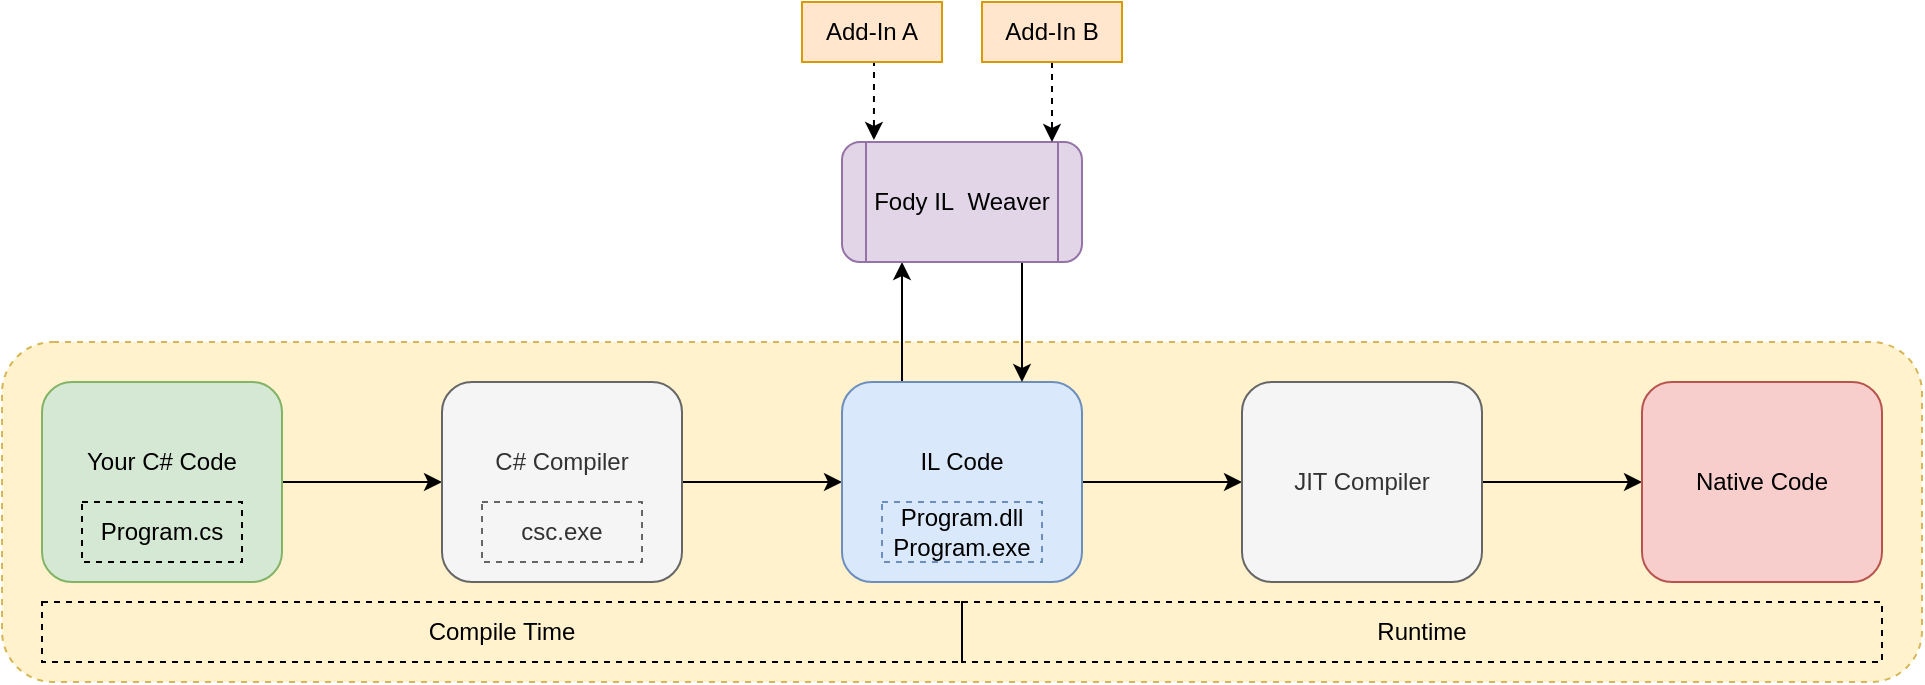 <mxfile version="15.4.0" type="device"><diagram id="m9xhJVjth2OpeGT-nzw4" name="第 1 页"><mxGraphModel dx="1072" dy="832" grid="1" gridSize="10" guides="1" tooltips="1" connect="1" arrows="1" fold="1" page="1" pageScale="1" pageWidth="827" pageHeight="1169" math="0" shadow="0"><root><mxCell id="0"/><mxCell id="1" parent="0"/><mxCell id="Oudoa___Ad2oi2-smFKW-30" value="" style="rounded=1;whiteSpace=wrap;html=1;dashed=1;strokeColor=#d6b656;fillColor=#fff2cc;" vertex="1" parent="1"><mxGeometry x="20" y="240" width="960" height="170" as="geometry"/></mxCell><mxCell id="Oudoa___Ad2oi2-smFKW-29" style="edgeStyle=orthogonalEdgeStyle;rounded=0;orthogonalLoop=1;jettySize=auto;html=1;exitX=1;exitY=0.5;exitDx=0;exitDy=0;entryX=0;entryY=0.5;entryDx=0;entryDy=0;" edge="1" parent="1" source="Oudoa___Ad2oi2-smFKW-1" target="Oudoa___Ad2oi2-smFKW-5"><mxGeometry relative="1" as="geometry"/></mxCell><mxCell id="Oudoa___Ad2oi2-smFKW-1" value="" style="rounded=1;whiteSpace=wrap;html=1;fillColor=#d5e8d4;strokeColor=#82b366;" vertex="1" parent="1"><mxGeometry x="40" y="260" width="120" height="100" as="geometry"/></mxCell><mxCell id="Oudoa___Ad2oi2-smFKW-3" value="Program.cs" style="rounded=0;whiteSpace=wrap;html=1;fillColor=#d5e8d4;strokeColor=#000000;dashed=1;" vertex="1" parent="1"><mxGeometry x="60" y="320" width="80" height="30" as="geometry"/></mxCell><mxCell id="Oudoa___Ad2oi2-smFKW-4" value="Your C# Code" style="rounded=0;whiteSpace=wrap;html=1;dashed=1;strokeColor=none;fillColor=none;" vertex="1" parent="1"><mxGeometry x="50" y="270" width="100" height="60" as="geometry"/></mxCell><mxCell id="Oudoa___Ad2oi2-smFKW-24" style="edgeStyle=orthogonalEdgeStyle;rounded=0;orthogonalLoop=1;jettySize=auto;html=1;exitX=1;exitY=0.5;exitDx=0;exitDy=0;entryX=0;entryY=0.5;entryDx=0;entryDy=0;" edge="1" parent="1" source="Oudoa___Ad2oi2-smFKW-5" target="Oudoa___Ad2oi2-smFKW-10"><mxGeometry relative="1" as="geometry"/></mxCell><mxCell id="Oudoa___Ad2oi2-smFKW-5" value="" style="rounded=1;whiteSpace=wrap;html=1;fillColor=#f5f5f5;strokeColor=#666666;fontColor=#333333;" vertex="1" parent="1"><mxGeometry x="240" y="260" width="120" height="100" as="geometry"/></mxCell><mxCell id="Oudoa___Ad2oi2-smFKW-7" value="C#&amp;nbsp;Compiler" style="rounded=0;whiteSpace=wrap;dashed=1;strokeColor=none;fillColor=#f5f5f5;fontStyle=0;html=1;fontColor=#333333;" vertex="1" parent="1"><mxGeometry x="250" y="270" width="100" height="60" as="geometry"/></mxCell><mxCell id="Oudoa___Ad2oi2-smFKW-6" value="csc.exe" style="rounded=0;whiteSpace=wrap;html=1;fillColor=#f5f5f5;strokeColor=#666666;dashed=1;fontColor=#333333;" vertex="1" parent="1"><mxGeometry x="260" y="320" width="80" height="30" as="geometry"/></mxCell><mxCell id="Oudoa___Ad2oi2-smFKW-27" style="edgeStyle=orthogonalEdgeStyle;rounded=0;orthogonalLoop=1;jettySize=auto;html=1;exitX=1;exitY=0.5;exitDx=0;exitDy=0;" edge="1" parent="1" source="Oudoa___Ad2oi2-smFKW-10" target="Oudoa___Ad2oi2-smFKW-14"><mxGeometry relative="1" as="geometry"/></mxCell><mxCell id="Oudoa___Ad2oi2-smFKW-34" style="edgeStyle=orthogonalEdgeStyle;rounded=0;orthogonalLoop=1;jettySize=auto;html=1;exitX=0.25;exitY=0;exitDx=0;exitDy=0;entryX=0.25;entryY=1;entryDx=0;entryDy=0;" edge="1" parent="1" source="Oudoa___Ad2oi2-smFKW-10" target="Oudoa___Ad2oi2-smFKW-33"><mxGeometry relative="1" as="geometry"/></mxCell><mxCell id="Oudoa___Ad2oi2-smFKW-10" value="" style="rounded=1;whiteSpace=wrap;html=1;fillColor=#dae8fc;strokeColor=#6c8ebf;" vertex="1" parent="1"><mxGeometry x="440" y="260" width="120" height="100" as="geometry"/></mxCell><mxCell id="Oudoa___Ad2oi2-smFKW-12" value="IL Code" style="rounded=0;whiteSpace=wrap;html=1;dashed=1;strokeColor=none;fillColor=#dae8fc;" vertex="1" parent="1"><mxGeometry x="455" y="270" width="90" height="60" as="geometry"/></mxCell><mxCell id="Oudoa___Ad2oi2-smFKW-11" value="Program.dll&lt;br&gt;Program.exe" style="rounded=0;whiteSpace=wrap;html=1;fillColor=#dae8fc;strokeColor=#6c8ebf;dashed=1;" vertex="1" parent="1"><mxGeometry x="460" y="320" width="80" height="30" as="geometry"/></mxCell><mxCell id="Oudoa___Ad2oi2-smFKW-23" style="edgeStyle=orthogonalEdgeStyle;rounded=0;orthogonalLoop=1;jettySize=auto;html=1;exitX=1;exitY=0.5;exitDx=0;exitDy=0;entryX=0;entryY=0.5;entryDx=0;entryDy=0;" edge="1" parent="1" source="Oudoa___Ad2oi2-smFKW-14" target="Oudoa___Ad2oi2-smFKW-20"><mxGeometry relative="1" as="geometry"/></mxCell><mxCell id="Oudoa___Ad2oi2-smFKW-14" value="" style="rounded=1;whiteSpace=wrap;html=1;fillColor=#f5f5f5;strokeColor=#666666;fontColor=#333333;" vertex="1" parent="1"><mxGeometry x="640" y="260" width="120" height="100" as="geometry"/></mxCell><mxCell id="Oudoa___Ad2oi2-smFKW-15" value="JIT Compiler" style="rounded=0;whiteSpace=wrap;dashed=1;strokeColor=none;fillColor=#f5f5f5;fontStyle=0;html=1;fontColor=#333333;" vertex="1" parent="1"><mxGeometry x="650" y="280" width="100" height="60" as="geometry"/></mxCell><mxCell id="Oudoa___Ad2oi2-smFKW-20" value="" style="rounded=1;whiteSpace=wrap;html=1;fillColor=#f8cecc;strokeColor=#b85450;" vertex="1" parent="1"><mxGeometry x="840" y="260" width="120" height="100" as="geometry"/></mxCell><mxCell id="Oudoa___Ad2oi2-smFKW-21" value="Native Code" style="rounded=0;whiteSpace=wrap;dashed=1;strokeColor=none;fillColor=#f8cecc;fontStyle=0;html=1;" vertex="1" parent="1"><mxGeometry x="850" y="280" width="100" height="60" as="geometry"/></mxCell><mxCell id="Oudoa___Ad2oi2-smFKW-31" value="Compile Time" style="rounded=0;whiteSpace=wrap;html=1;dashed=1;strokeColor=#000000;fillColor=none;" vertex="1" parent="1"><mxGeometry x="40" y="370" width="460" height="30" as="geometry"/></mxCell><mxCell id="Oudoa___Ad2oi2-smFKW-32" value="Runtime" style="rounded=0;whiteSpace=wrap;html=1;dashed=1;strokeColor=#000000;fillColor=none;" vertex="1" parent="1"><mxGeometry x="500" y="370" width="460" height="30" as="geometry"/></mxCell><mxCell id="Oudoa___Ad2oi2-smFKW-35" style="edgeStyle=orthogonalEdgeStyle;rounded=0;orthogonalLoop=1;jettySize=auto;html=1;exitX=0.75;exitY=1;exitDx=0;exitDy=0;entryX=0.75;entryY=0;entryDx=0;entryDy=0;" edge="1" parent="1" source="Oudoa___Ad2oi2-smFKW-33" target="Oudoa___Ad2oi2-smFKW-10"><mxGeometry relative="1" as="geometry"/></mxCell><mxCell id="Oudoa___Ad2oi2-smFKW-33" value="Fody IL&amp;nbsp; Weaver" style="shape=process;whiteSpace=wrap;html=1;backgroundOutline=1;rounded=1;strokeColor=#9673a6;fillColor=#e1d5e7;" vertex="1" parent="1"><mxGeometry x="440" y="140" width="120" height="60" as="geometry"/></mxCell><mxCell id="Oudoa___Ad2oi2-smFKW-40" style="edgeStyle=orthogonalEdgeStyle;rounded=0;orthogonalLoop=1;jettySize=auto;html=1;exitX=0.5;exitY=1;exitDx=0;exitDy=0;entryX=0.133;entryY=-0.017;entryDx=0;entryDy=0;entryPerimeter=0;dashed=1;" edge="1" parent="1" source="Oudoa___Ad2oi2-smFKW-36" target="Oudoa___Ad2oi2-smFKW-33"><mxGeometry relative="1" as="geometry"/></mxCell><mxCell id="Oudoa___Ad2oi2-smFKW-36" value="Add-In A" style="rounded=0;whiteSpace=wrap;html=1;strokeColor=#d79b00;fillColor=#ffe6cc;" vertex="1" parent="1"><mxGeometry x="420" y="70" width="70" height="30" as="geometry"/></mxCell><mxCell id="Oudoa___Ad2oi2-smFKW-41" style="edgeStyle=orthogonalEdgeStyle;rounded=0;orthogonalLoop=1;jettySize=auto;html=1;exitX=0.5;exitY=1;exitDx=0;exitDy=0;entryX=0.875;entryY=0;entryDx=0;entryDy=0;entryPerimeter=0;dashed=1;" edge="1" parent="1" source="Oudoa___Ad2oi2-smFKW-37" target="Oudoa___Ad2oi2-smFKW-33"><mxGeometry relative="1" as="geometry"/></mxCell><mxCell id="Oudoa___Ad2oi2-smFKW-37" value="Add-In B" style="rounded=0;whiteSpace=wrap;html=1;strokeColor=#d79b00;fillColor=#ffe6cc;" vertex="1" parent="1"><mxGeometry x="510" y="70" width="70" height="30" as="geometry"/></mxCell></root></mxGraphModel></diagram></mxfile>